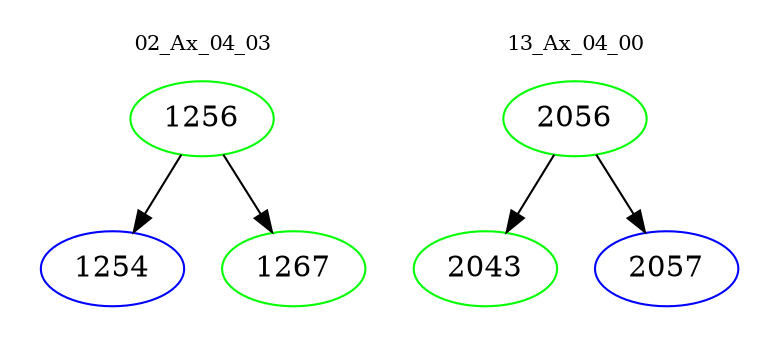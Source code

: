 digraph{
subgraph cluster_0 {
color = white
label = "02_Ax_04_03";
fontsize=10;
T0_1256 [label="1256", color="green"]
T0_1256 -> T0_1254 [color="black"]
T0_1254 [label="1254", color="blue"]
T0_1256 -> T0_1267 [color="black"]
T0_1267 [label="1267", color="green"]
}
subgraph cluster_1 {
color = white
label = "13_Ax_04_00";
fontsize=10;
T1_2056 [label="2056", color="green"]
T1_2056 -> T1_2043 [color="black"]
T1_2043 [label="2043", color="green"]
T1_2056 -> T1_2057 [color="black"]
T1_2057 [label="2057", color="blue"]
}
}
